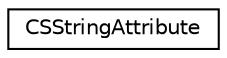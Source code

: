 digraph "Graphical Class Hierarchy"
{
  edge [fontname="Helvetica",fontsize="10",labelfontname="Helvetica",labelfontsize="10"];
  node [fontname="Helvetica",fontsize="10",shape=record];
  rankdir="LR";
  Node0 [label="CSStringAttribute",height=0.2,width=0.4,color="black", fillcolor="white", style="filled",URL="$structCSStringAttribute.html",tooltip="An attribute. "];
}
